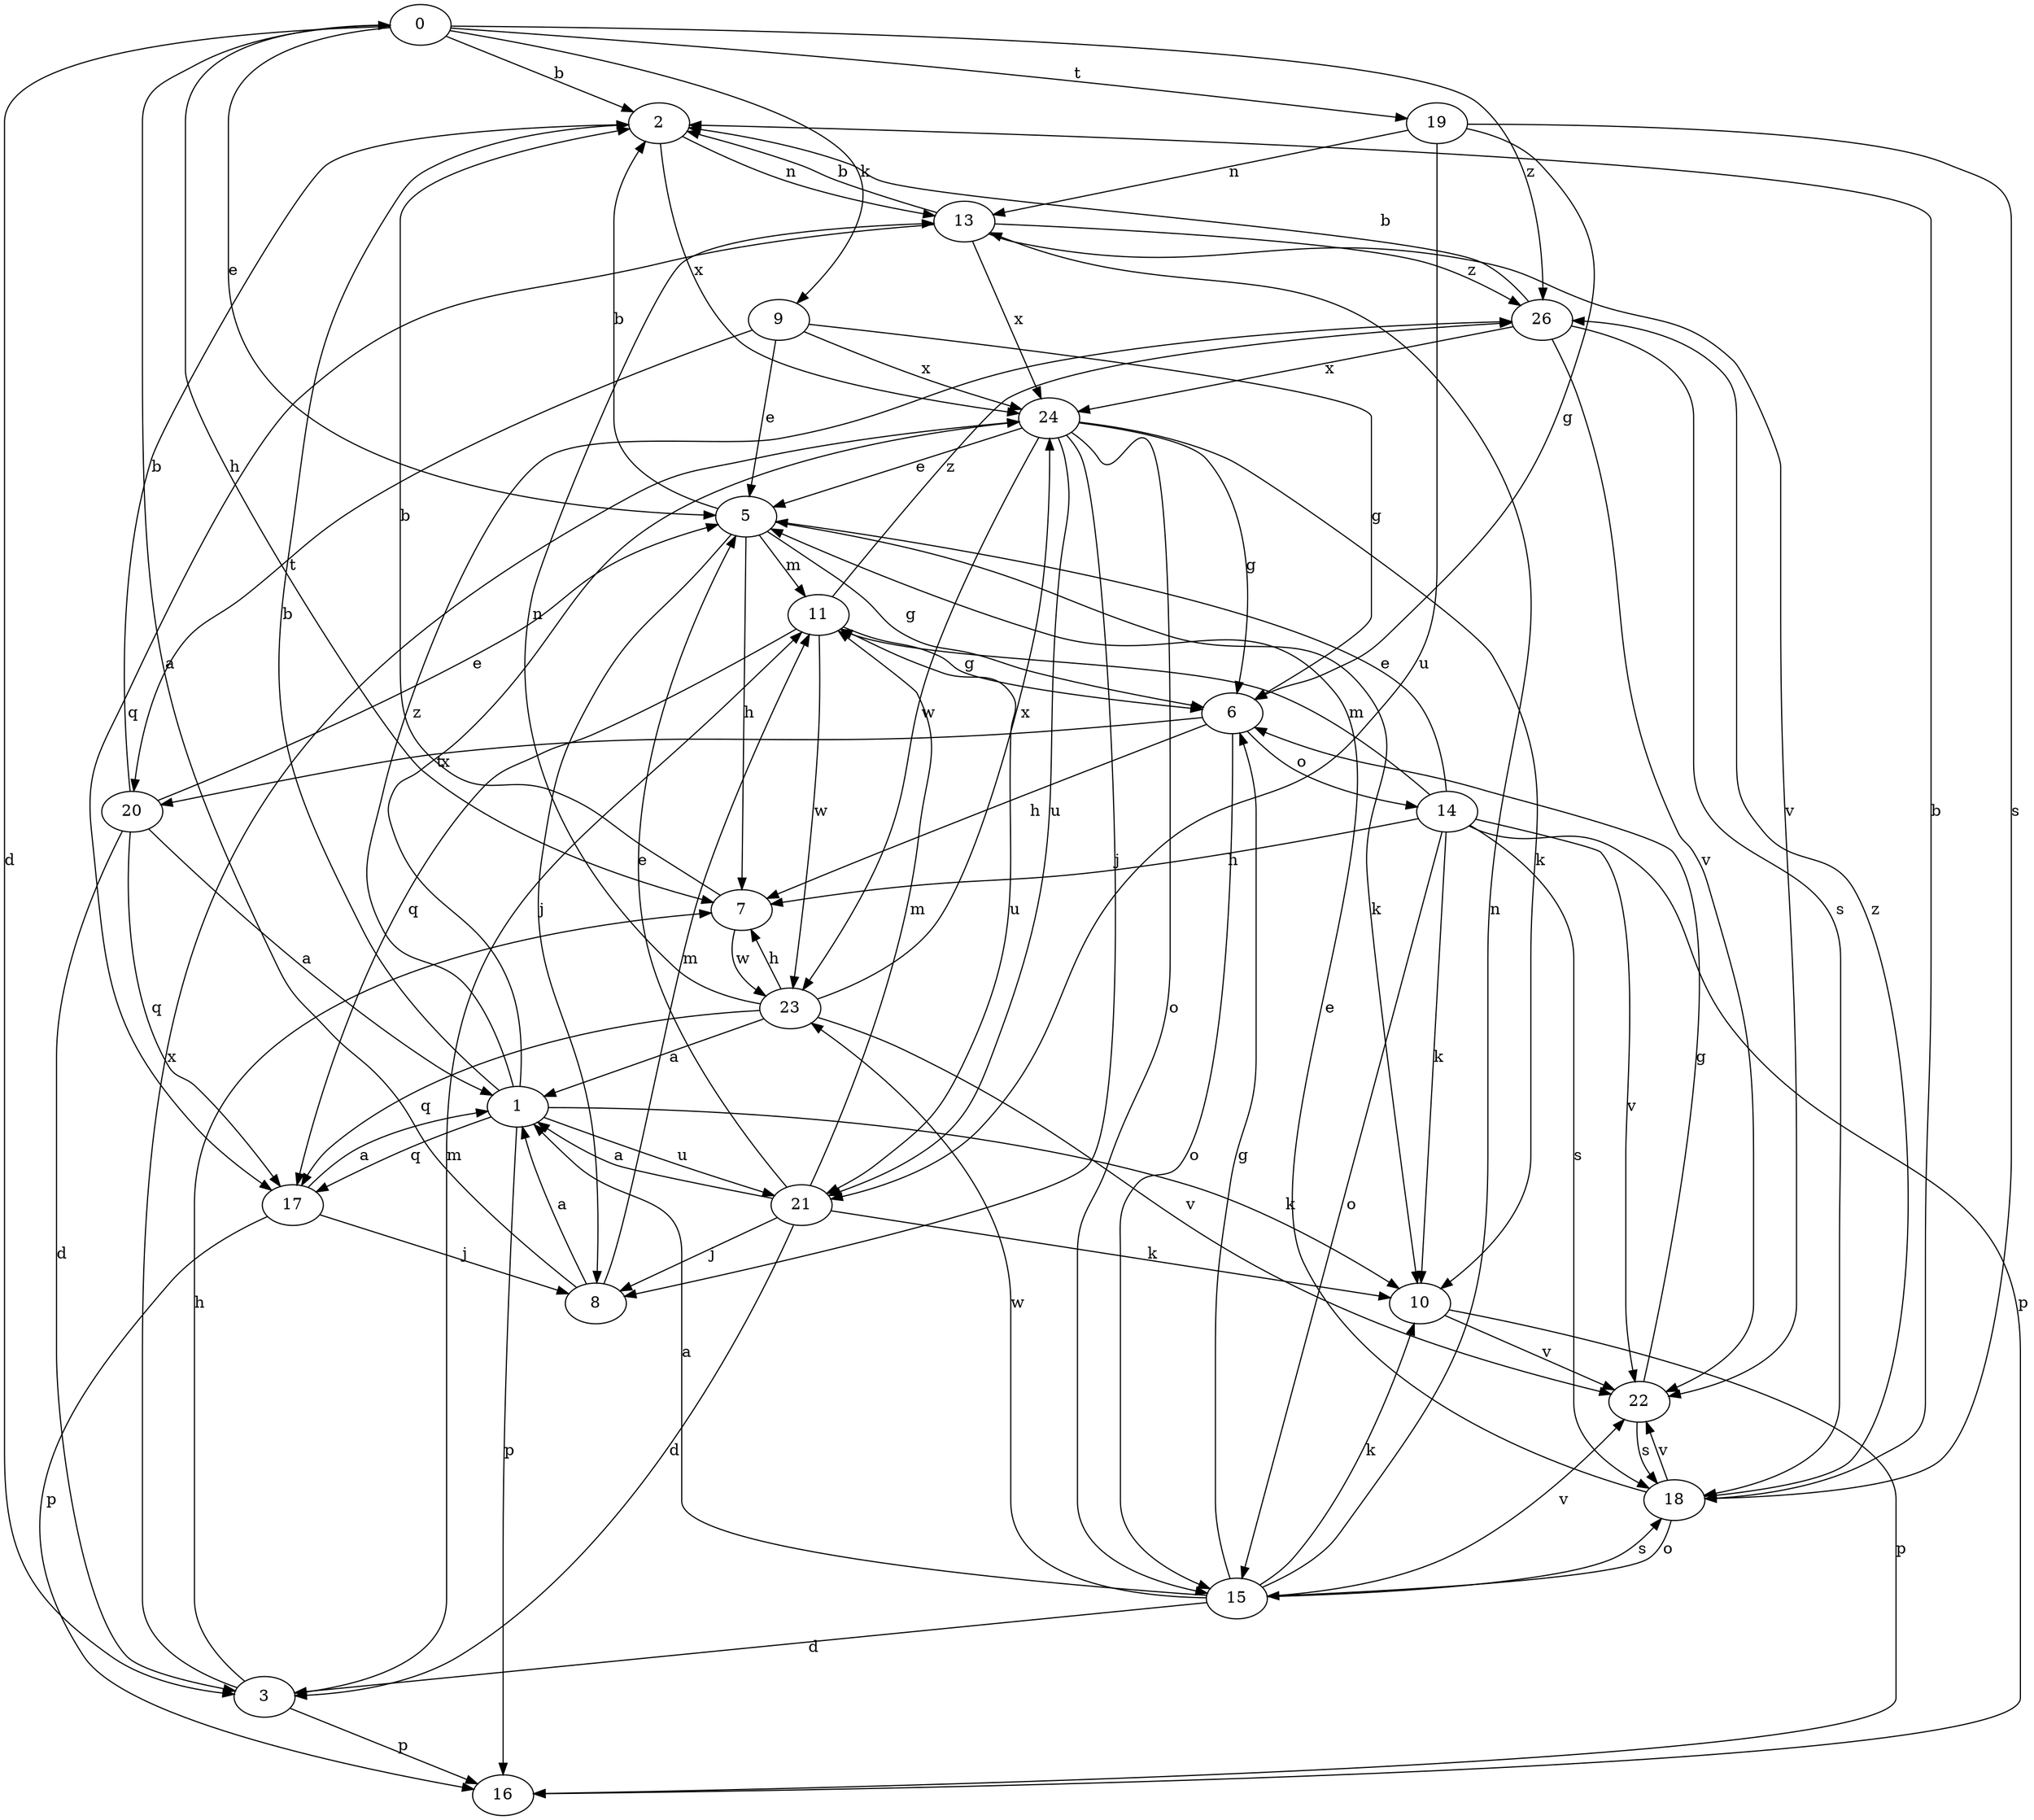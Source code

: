 strict digraph  {
0;
1;
2;
3;
5;
6;
7;
8;
9;
10;
11;
13;
14;
15;
16;
17;
18;
19;
20;
21;
22;
23;
24;
26;
0 -> 2  [label=b];
0 -> 3  [label=d];
0 -> 5  [label=e];
0 -> 7  [label=h];
0 -> 9  [label=k];
0 -> 19  [label=t];
0 -> 26  [label=z];
1 -> 2  [label=b];
1 -> 10  [label=k];
1 -> 16  [label=p];
1 -> 17  [label=q];
1 -> 21  [label=u];
1 -> 24  [label=x];
1 -> 26  [label=z];
2 -> 13  [label=n];
2 -> 24  [label=x];
3 -> 7  [label=h];
3 -> 11  [label=m];
3 -> 16  [label=p];
3 -> 24  [label=x];
5 -> 2  [label=b];
5 -> 6  [label=g];
5 -> 7  [label=h];
5 -> 8  [label=j];
5 -> 10  [label=k];
5 -> 11  [label=m];
6 -> 7  [label=h];
6 -> 14  [label=o];
6 -> 15  [label=o];
6 -> 20  [label=t];
7 -> 2  [label=b];
7 -> 23  [label=w];
8 -> 0  [label=a];
8 -> 1  [label=a];
8 -> 11  [label=m];
9 -> 5  [label=e];
9 -> 6  [label=g];
9 -> 20  [label=t];
9 -> 24  [label=x];
10 -> 16  [label=p];
10 -> 22  [label=v];
11 -> 6  [label=g];
11 -> 17  [label=q];
11 -> 21  [label=u];
11 -> 23  [label=w];
11 -> 26  [label=z];
13 -> 2  [label=b];
13 -> 17  [label=q];
13 -> 22  [label=v];
13 -> 24  [label=x];
13 -> 26  [label=z];
14 -> 5  [label=e];
14 -> 7  [label=h];
14 -> 10  [label=k];
14 -> 11  [label=m];
14 -> 15  [label=o];
14 -> 16  [label=p];
14 -> 18  [label=s];
14 -> 22  [label=v];
15 -> 1  [label=a];
15 -> 3  [label=d];
15 -> 6  [label=g];
15 -> 10  [label=k];
15 -> 13  [label=n];
15 -> 18  [label=s];
15 -> 22  [label=v];
15 -> 23  [label=w];
17 -> 1  [label=a];
17 -> 8  [label=j];
17 -> 16  [label=p];
18 -> 2  [label=b];
18 -> 5  [label=e];
18 -> 15  [label=o];
18 -> 22  [label=v];
18 -> 26  [label=z];
19 -> 6  [label=g];
19 -> 13  [label=n];
19 -> 18  [label=s];
19 -> 21  [label=u];
20 -> 1  [label=a];
20 -> 2  [label=b];
20 -> 3  [label=d];
20 -> 5  [label=e];
20 -> 17  [label=q];
21 -> 1  [label=a];
21 -> 3  [label=d];
21 -> 5  [label=e];
21 -> 8  [label=j];
21 -> 10  [label=k];
21 -> 11  [label=m];
22 -> 6  [label=g];
22 -> 18  [label=s];
23 -> 1  [label=a];
23 -> 7  [label=h];
23 -> 13  [label=n];
23 -> 17  [label=q];
23 -> 22  [label=v];
23 -> 24  [label=x];
24 -> 5  [label=e];
24 -> 6  [label=g];
24 -> 8  [label=j];
24 -> 10  [label=k];
24 -> 15  [label=o];
24 -> 21  [label=u];
24 -> 23  [label=w];
26 -> 2  [label=b];
26 -> 18  [label=s];
26 -> 22  [label=v];
26 -> 24  [label=x];
}
